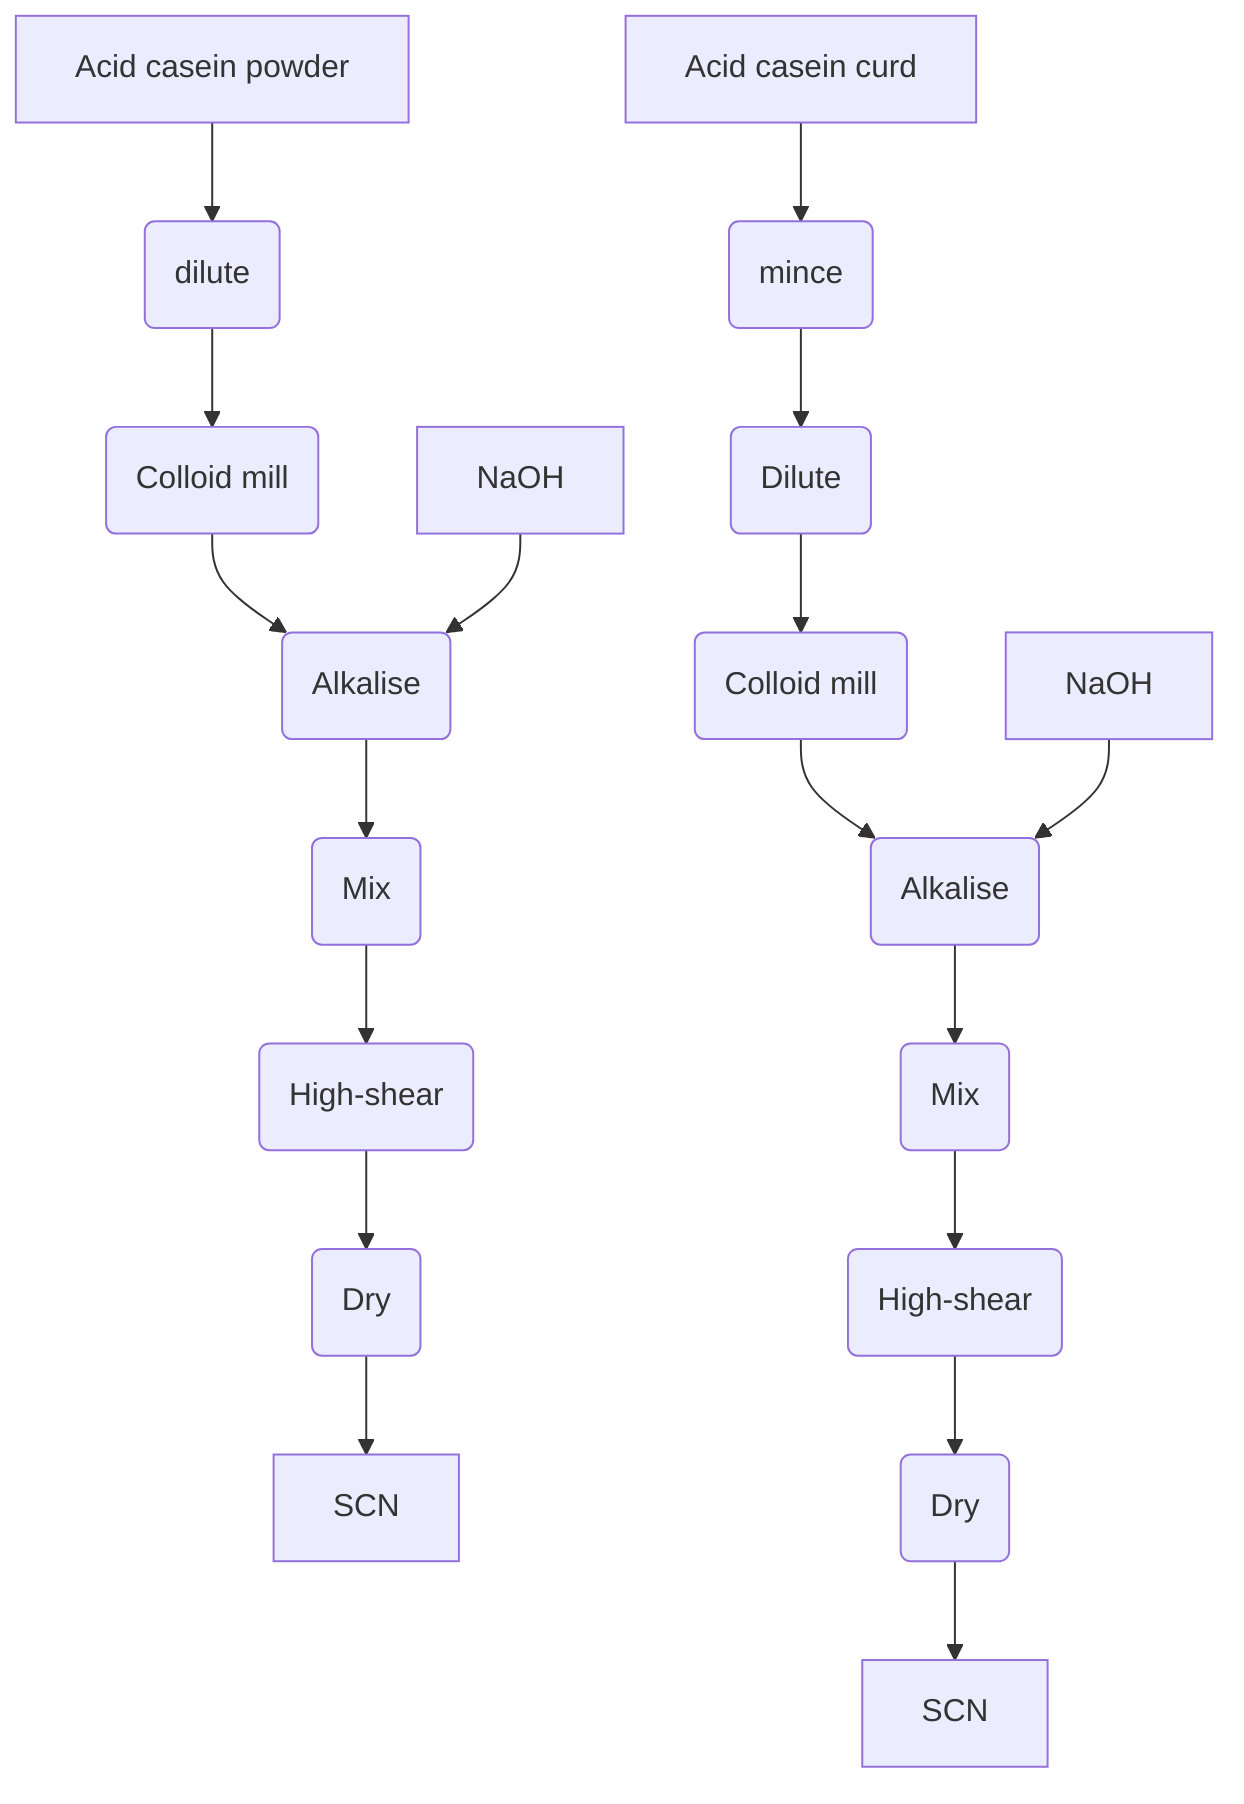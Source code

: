 flowchart TD
A[|borders:n|Acid casein powder] --> B(dilute)
  B --> C(Colloid mill)
  C --> D(Alkalise)
  D --> E(Mix)
  E --> F(High-shear)
  F --> G(Dry)
  G --> H[|borders:n|SCN]

I[|borders:n|Acid casein curd] --> J(mince)
  J --> K(Dilute)
  K --> L(Colloid mill)
  L --> M(Alkalise)
  M --> N(Mix)
  N --> O(High-shear)
  O --> P(Dry)
  P --> Q[|borders:n|SCN]


  X[|borders:n|NaOH] --> D
  Y[|borders:n|NaOH] --> M